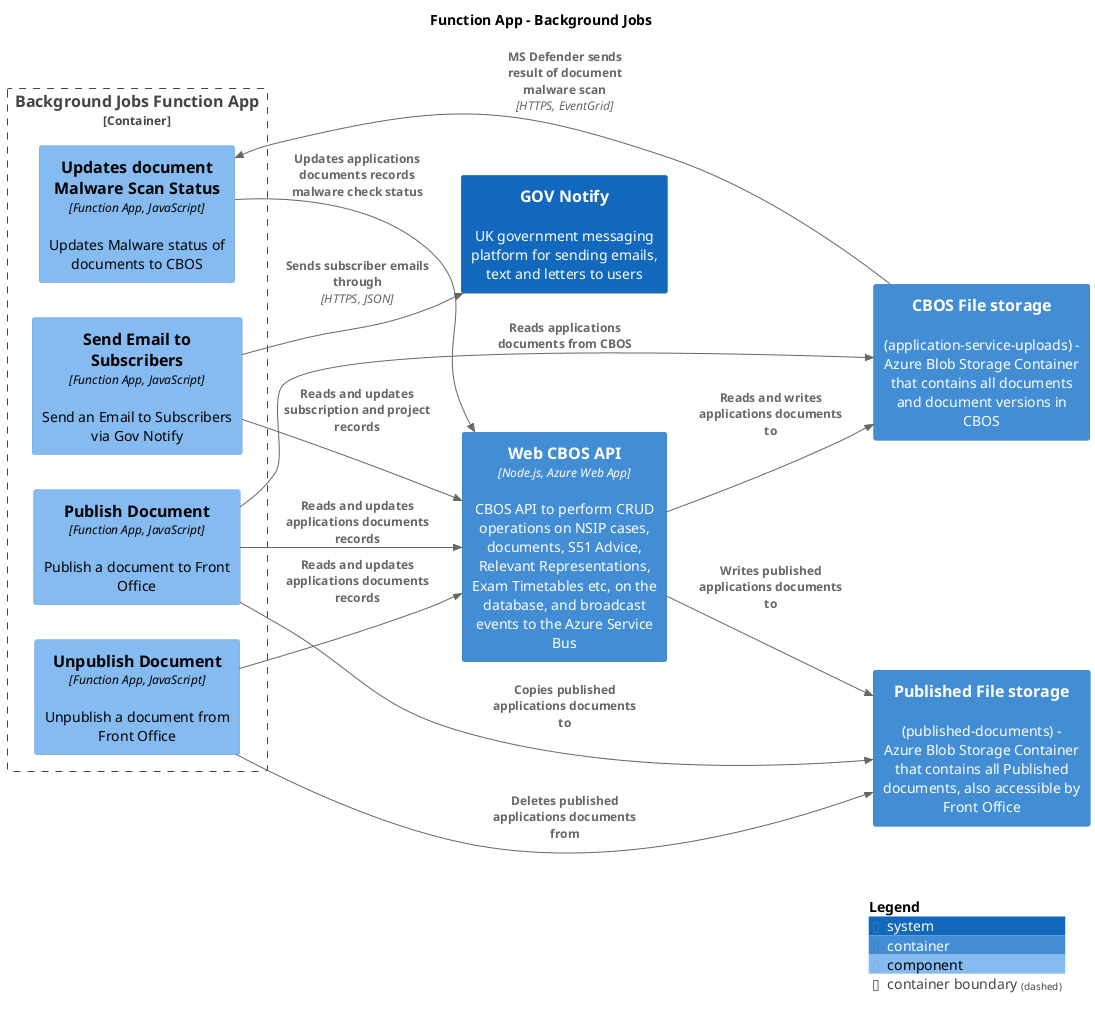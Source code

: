 @startuml
set separator none
title Function App - Background Jobs

left to right direction

!include <C4/C4>
!include <C4/C4_Context>
!include <C4/C4_Container>
!include <C4/C4_Component>

Container(CBOSCaseworkBackOfficeSystem.CBOSFilestorage, "CBOS File storage", $techn="", $descr="(application-service-uploads) - Azure Blob Storage Container that contains all documents and document versions in CBOS", $tags="", $link="")
Container(CBOSCaseworkBackOfficeSystem.PublishedFilestorage, "Published File storage", $techn="", $descr="(published-documents) - Azure Blob Storage Container that contains all Published documents, also accessible by Front Office", $tags="", $link="")
Container(CBOSCaseworkBackOfficeSystem.WebCBOSAPI, "Web CBOS API", $techn="Node.js, Azure Web App", $descr="CBOS API to perform CRUD operations on NSIP cases, documents, S51 Advice, Relevant Representations, Exam Timetables etc, on the database, and broadcast events to the Azure Service Bus", $tags="", $link="")
System(GOVNotify, "GOV Notify", $descr="UK government messaging platform for sending emails, text and letters to users", $tags="", $link="")

Container_Boundary("CBOSCaseworkBackOfficeSystem.BackgroundJobsFunctionApp_boundary", "Background Jobs Function App", $tags="") {
  Component(CBOSCaseworkBackOfficeSystem.BackgroundJobsFunctionApp.PublishDocument, "Publish Document", $techn="Function App, JavaScript", $descr="Publish a document to Front Office", $tags="", $link="")
  Component(CBOSCaseworkBackOfficeSystem.BackgroundJobsFunctionApp.UnpublishDocument, "Unpublish Document", $techn="Function App, JavaScript", $descr="Unpublish a document from Front Office", $tags="", $link="")
  Component(CBOSCaseworkBackOfficeSystem.BackgroundJobsFunctionApp.SendEmailtoSubscribers, "Send Email to Subscribers", $techn="Function App, JavaScript", $descr="Send an Email to Subscribers via Gov Notify", $tags="", $link="")
  Component(CBOSCaseworkBackOfficeSystem.BackgroundJobsFunctionApp.UpdatesdocumentMalwareScanStatus, "Updates document Malware Scan Status", $techn="Function App, JavaScript", $descr="Updates Malware status of documents to CBOS", $tags="", $link="")
}

Rel(CBOSCaseworkBackOfficeSystem.WebCBOSAPI, CBOSCaseworkBackOfficeSystem.CBOSFilestorage, "Reads and writes applications documents to", $techn="", $tags="", $link="")
Rel(CBOSCaseworkBackOfficeSystem.WebCBOSAPI, CBOSCaseworkBackOfficeSystem.PublishedFilestorage, "Writes published applications documents to", $techn="", $tags="", $link="")
Rel(CBOSCaseworkBackOfficeSystem.BackgroundJobsFunctionApp.SendEmailtoSubscribers, GOVNotify, "Sends subscriber emails through", $techn="HTTPS, JSON", $tags="", $link="")
Rel(CBOSCaseworkBackOfficeSystem.BackgroundJobsFunctionApp.SendEmailtoSubscribers, CBOSCaseworkBackOfficeSystem.WebCBOSAPI, "Reads and updates subscription and project records", $techn="", $tags="", $link="")
Rel(CBOSCaseworkBackOfficeSystem.BackgroundJobsFunctionApp.PublishDocument, CBOSCaseworkBackOfficeSystem.WebCBOSAPI, "Reads and updates applications documents records", $techn="", $tags="", $link="")
Rel(CBOSCaseworkBackOfficeSystem.BackgroundJobsFunctionApp.PublishDocument, CBOSCaseworkBackOfficeSystem.CBOSFilestorage, "Reads applications documents from CBOS", $techn="", $tags="", $link="")
Rel(CBOSCaseworkBackOfficeSystem.BackgroundJobsFunctionApp.PublishDocument, CBOSCaseworkBackOfficeSystem.PublishedFilestorage, "Copies published applications documents to", $techn="", $tags="", $link="")
Rel(CBOSCaseworkBackOfficeSystem.BackgroundJobsFunctionApp.UnpublishDocument, CBOSCaseworkBackOfficeSystem.WebCBOSAPI, "Reads and updates applications documents records", $techn="", $tags="", $link="")
Rel(CBOSCaseworkBackOfficeSystem.BackgroundJobsFunctionApp.UnpublishDocument, CBOSCaseworkBackOfficeSystem.PublishedFilestorage, "Deletes published applications documents from", $techn="", $tags="", $link="")
Rel(CBOSCaseworkBackOfficeSystem.CBOSFilestorage, CBOSCaseworkBackOfficeSystem.BackgroundJobsFunctionApp.UpdatesdocumentMalwareScanStatus, "MS Defender sends result of document malware scan", $techn="HTTPS, EventGrid", $tags="", $link="")
Rel(CBOSCaseworkBackOfficeSystem.BackgroundJobsFunctionApp.UpdatesdocumentMalwareScanStatus, CBOSCaseworkBackOfficeSystem.WebCBOSAPI, "Updates applications documents records malware check status", $techn="", $tags="", $link="")

SHOW_LEGEND(true)
@enduml